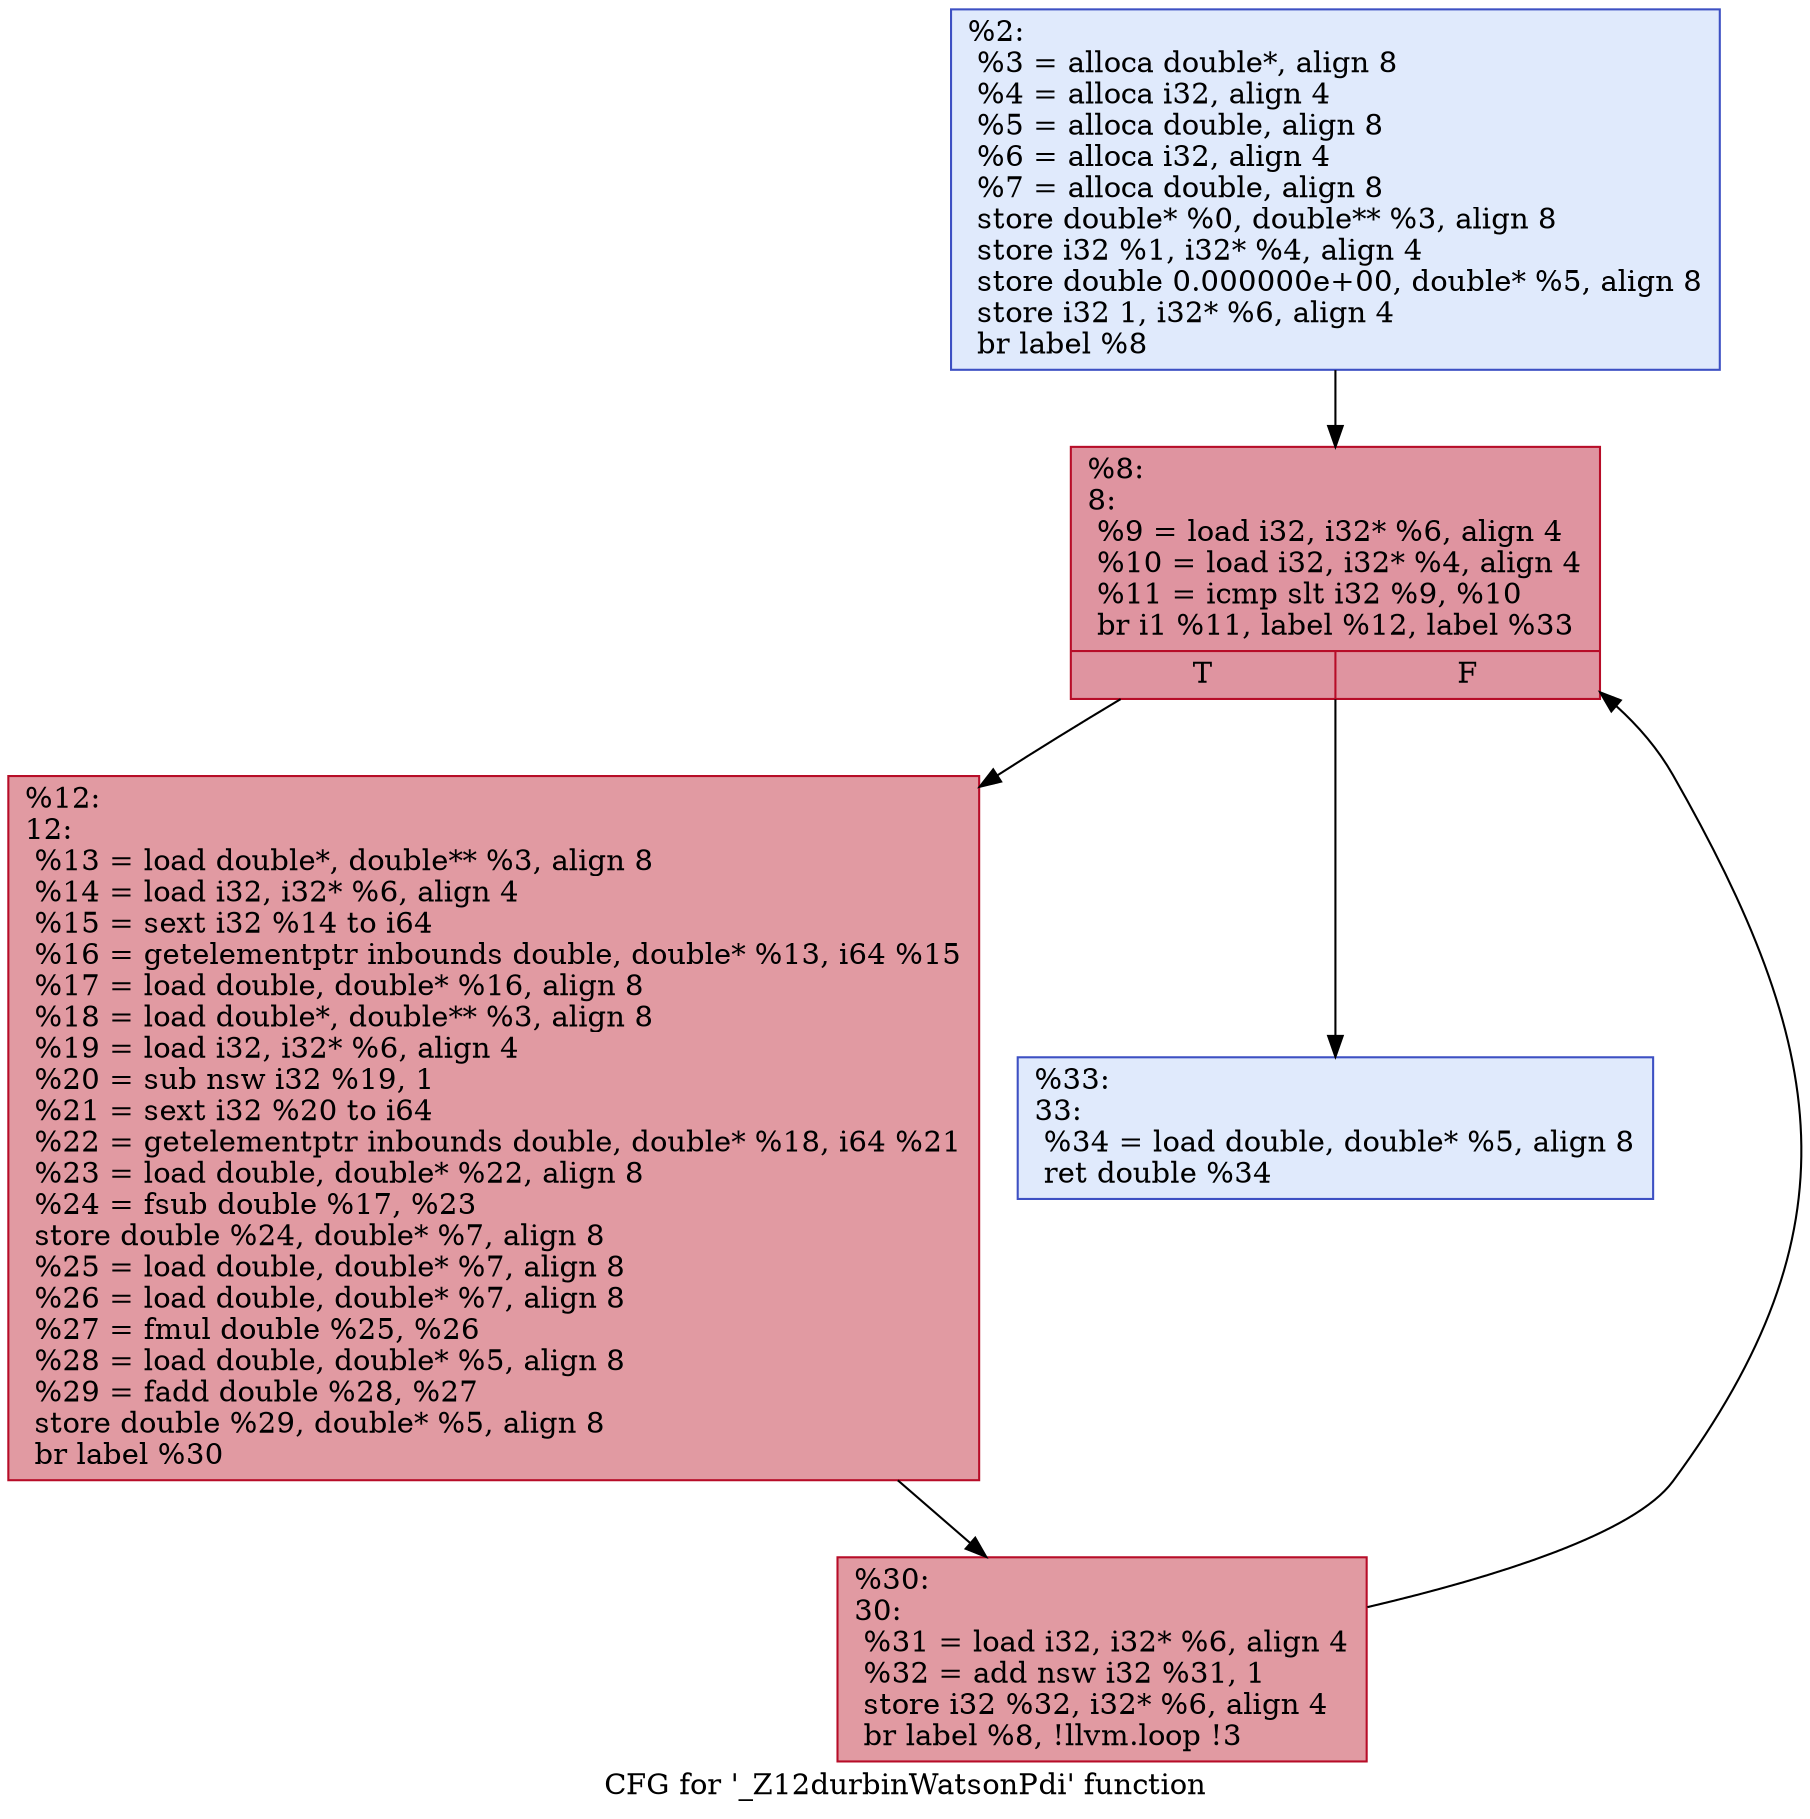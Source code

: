 digraph "CFG for '_Z12durbinWatsonPdi' function" {
	label="CFG for '_Z12durbinWatsonPdi' function";

	1 [shape=record,color="#3d50c3ff", style=filled, fillcolor="#b9d0f970",label="{%2:\l  %3 = alloca double*, align 8\l  %4 = alloca i32, align 4\l  %5 = alloca double, align 8\l  %6 = alloca i32, align 4\l  %7 = alloca double, align 8\l  store double* %0, double** %3, align 8\l  store i32 %1, i32* %4, align 4\l  store double 0.000000e+00, double* %5, align 8\l  store i32 1, i32* %6, align 4\l  br label %8\l}"];
	1 -> 2;
	2 [shape=record,color="#b70d28ff", style=filled, fillcolor="#b70d2870",label="{%8:\l8:                                                \l  %9 = load i32, i32* %6, align 4\l  %10 = load i32, i32* %4, align 4\l  %11 = icmp slt i32 %9, %10\l  br i1 %11, label %12, label %33\l|{<s0>T|<s1>F}}"];
	2 -> 3;
	2 -> 4;
	3 [shape=record,color="#b70d28ff", style=filled, fillcolor="#bb1b2c70",label="{%12:\l12:                                               \l  %13 = load double*, double** %3, align 8\l  %14 = load i32, i32* %6, align 4\l  %15 = sext i32 %14 to i64\l  %16 = getelementptr inbounds double, double* %13, i64 %15\l  %17 = load double, double* %16, align 8\l  %18 = load double*, double** %3, align 8\l  %19 = load i32, i32* %6, align 4\l  %20 = sub nsw i32 %19, 1\l  %21 = sext i32 %20 to i64\l  %22 = getelementptr inbounds double, double* %18, i64 %21\l  %23 = load double, double* %22, align 8\l  %24 = fsub double %17, %23\l  store double %24, double* %7, align 8\l  %25 = load double, double* %7, align 8\l  %26 = load double, double* %7, align 8\l  %27 = fmul double %25, %26\l  %28 = load double, double* %5, align 8\l  %29 = fadd double %28, %27\l  store double %29, double* %5, align 8\l  br label %30\l}"];
	3 -> 5;
	5 [shape=record,color="#b70d28ff", style=filled, fillcolor="#bb1b2c70",label="{%30:\l30:                                               \l  %31 = load i32, i32* %6, align 4\l  %32 = add nsw i32 %31, 1\l  store i32 %32, i32* %6, align 4\l  br label %8, !llvm.loop !3\l}"];
	5 -> 2;
	4 [shape=record,color="#3d50c3ff", style=filled, fillcolor="#b9d0f970",label="{%33:\l33:                                               \l  %34 = load double, double* %5, align 8\l  ret double %34\l}"];
}
